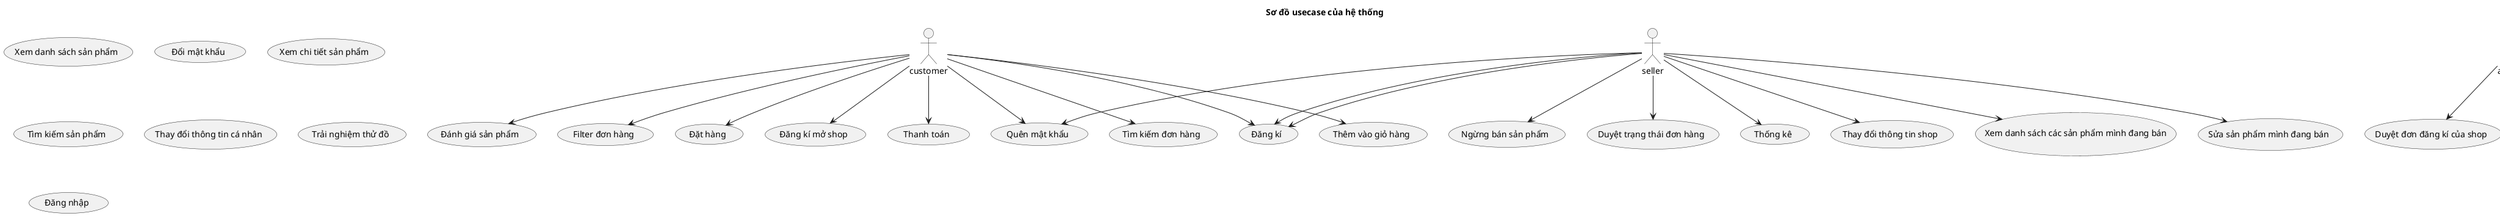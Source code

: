 @startuml Sơ đồ usecase của hệ thống
title Sơ đồ usecase của hệ thống
'user
usecase "Đăng kí" as register
usecase "Quên mật khẩu" as forgotPassword
usecase "Xem danh sách sản phẩm" as listAllProducts
usecase "Đổi mật khẩu" as changePassword
usecase "Xem chi tiết sản phẩm" as productDetail
usecase "Tìm kiếm sản phẩm" as searchProduct
usecase "Thay đổi thông tin cá nhân" as changeUserInfo
usecase "Trải nghiệm thử đồ" as tryOn
usecase "Thêm vào giỏ hàng" as addToCart
usecase "Đăng nhập" as login
'customer
usecase "Đặt hàng" as order
usecase "Thanh toán" as payment
usecase "Tìm kiếm đơn hàng" as searchOrder
usecase "Filter đơn hàng" as filterOrder
usecase "Đánh giá sản phẩm" as rating
usecase "Đăng kí mở shop" as shopRegister
' seller
usecase "Thay đổi thông tin shop" as changeShopInfo
usecase "Xem danh sách các sản phẩm mình đang bán" as listAllProductsOfShop
usecase "Sửa sản phẩm mình đang bán" as editProductOfShop
usecase "Ngừng bán sản phẩm" as stopSelling
usecase "Duyệt trạng thái đơn hàng" as changeOrderStatusFromPreparedToShipping
usecase "Thống kê" as statistic
' admin
usecase "Duyệt đơn đăng kí của shop" as approvedShopRegister
usecase "Duyệt trạng thái đơn hàng" as changeOrderStatusFromShippingToComplete

' (changePassword) .> (login) : include
' (productDetail) .> (login) : include
' (searchProduct) .> (login) : include
' (changeUserInfo) .> (login) : include
' (tryOn) .> (login) : include
' (addToCart) .> (login) : include
' (order) .> (login) : include
' (payment) .> (login) : include
' (searchOrder) .> (login) : include
' (filterOrder) .> (login) : include
' (rating) .> (login) : include
' (shopRegister) .> (login) : include
' (changeShopInfo) .> (login) : include
' (listAllProductsOfShop) .> (login) : include
' (editProductOfShop) .> (login) : include
' (stopSelling) .> (login) : include
' (changeOrderStatusFromPreparedToShipping) .> (login) : include
' (statistic) .> (login) : include
' (register) .> (login) : include
' (approvedShopRegister) .> (login) : include
' (changeOrderStatusFromShippingToComplete) .> (login) : include


customer --> register
customer --> forgotPassword
customer --> addToCart
customer --> order
customer --> payment
customer --> searchOrder
customer --> filterOrder
customer --> rating
customer --> shopRegister

seller --> register
seller --> forgotPassword
seller --> changeShopInfo
seller --> listAllProductsOfShop
seller --> editProductOfShop
seller --> stopSelling
seller --> changeOrderStatusFromPreparedToShipping
seller --> statistic
seller --> register

admin --> approvedShopRegister
admin --> changeOrderStatusFromShippingToComplete

@enduml